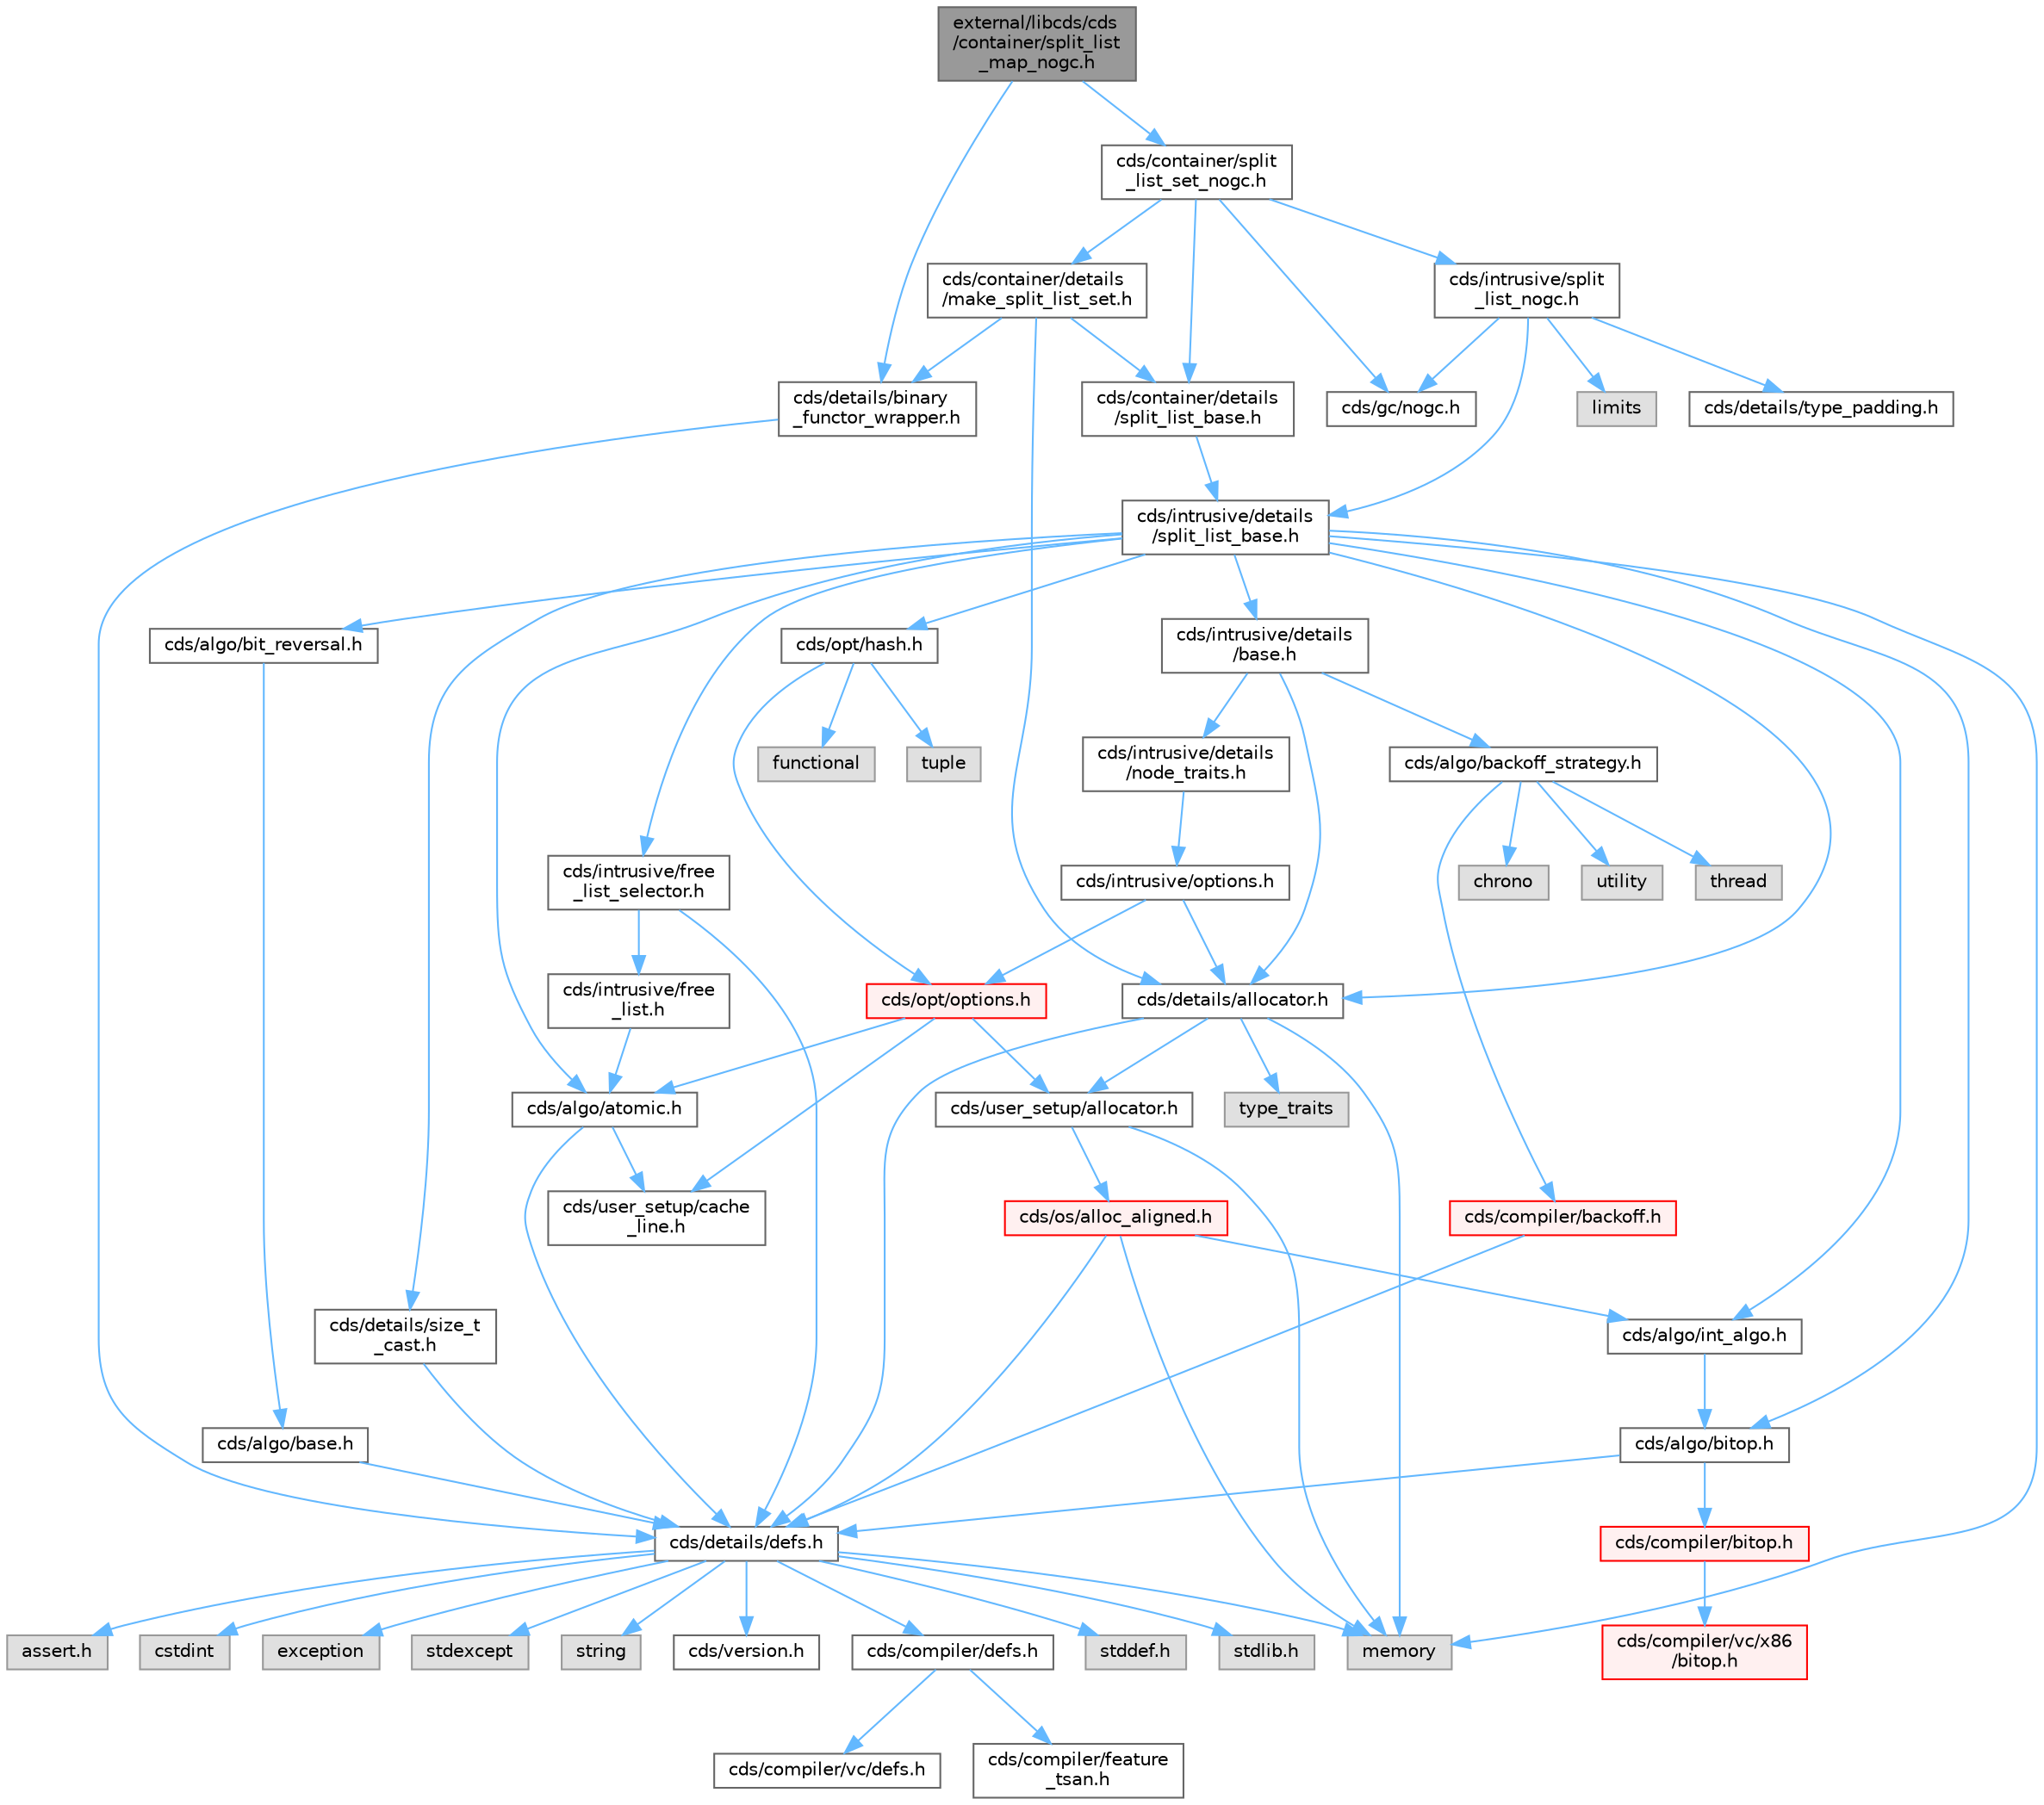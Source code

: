 digraph "external/libcds/cds/container/split_list_map_nogc.h"
{
 // LATEX_PDF_SIZE
  bgcolor="transparent";
  edge [fontname=Helvetica,fontsize=10,labelfontname=Helvetica,labelfontsize=10];
  node [fontname=Helvetica,fontsize=10,shape=box,height=0.2,width=0.4];
  Node1 [id="Node000001",label="external/libcds/cds\l/container/split_list\l_map_nogc.h",height=0.2,width=0.4,color="gray40", fillcolor="grey60", style="filled", fontcolor="black",tooltip=" "];
  Node1 -> Node2 [id="edge76_Node000001_Node000002",color="steelblue1",style="solid",tooltip=" "];
  Node2 [id="Node000002",label="cds/container/split\l_list_set_nogc.h",height=0.2,width=0.4,color="grey40", fillcolor="white", style="filled",URL="$split__list__set__nogc_8h.html",tooltip=" "];
  Node2 -> Node3 [id="edge77_Node000002_Node000003",color="steelblue1",style="solid",tooltip=" "];
  Node3 [id="Node000003",label="cds/intrusive/split\l_list_nogc.h",height=0.2,width=0.4,color="grey40", fillcolor="white", style="filled",URL="$split__list__nogc_8h.html",tooltip=" "];
  Node3 -> Node4 [id="edge78_Node000003_Node000004",color="steelblue1",style="solid",tooltip=" "];
  Node4 [id="Node000004",label="limits",height=0.2,width=0.4,color="grey60", fillcolor="#E0E0E0", style="filled",tooltip=" "];
  Node3 -> Node5 [id="edge79_Node000003_Node000005",color="steelblue1",style="solid",tooltip=" "];
  Node5 [id="Node000005",label="cds/intrusive/details\l/split_list_base.h",height=0.2,width=0.4,color="grey40", fillcolor="white", style="filled",URL="$intrusive_2details_2split__list__base_8h.html",tooltip=" "];
  Node5 -> Node6 [id="edge80_Node000005_Node000006",color="steelblue1",style="solid",tooltip=" "];
  Node6 [id="Node000006",label="cds/intrusive/details\l/base.h",height=0.2,width=0.4,color="grey40", fillcolor="white", style="filled",URL="$external_2libcds_2cds_2intrusive_2details_2base_8h.html",tooltip=" "];
  Node6 -> Node7 [id="edge81_Node000006_Node000007",color="steelblue1",style="solid",tooltip=" "];
  Node7 [id="Node000007",label="cds/intrusive/details\l/node_traits.h",height=0.2,width=0.4,color="grey40", fillcolor="white", style="filled",URL="$node__traits_8h.html",tooltip=" "];
  Node7 -> Node8 [id="edge82_Node000007_Node000008",color="steelblue1",style="solid",tooltip=" "];
  Node8 [id="Node000008",label="cds/intrusive/options.h",height=0.2,width=0.4,color="grey40", fillcolor="white", style="filled",URL="$intrusive_2options_8h.html",tooltip=" "];
  Node8 -> Node9 [id="edge83_Node000008_Node000009",color="steelblue1",style="solid",tooltip=" "];
  Node9 [id="Node000009",label="cds/opt/options.h",height=0.2,width=0.4,color="red", fillcolor="#FFF0F0", style="filled",URL="$opt_2options_8h.html",tooltip=" "];
  Node9 -> Node25 [id="edge84_Node000009_Node000025",color="steelblue1",style="solid",tooltip=" "];
  Node25 [id="Node000025",label="cds/user_setup/allocator.h",height=0.2,width=0.4,color="grey40", fillcolor="white", style="filled",URL="$external_2libcds_2cds_2user__setup_2allocator_8h.html",tooltip="Default implementation of allocator classes."];
  Node25 -> Node20 [id="edge85_Node000025_Node000020",color="steelblue1",style="solid",tooltip=" "];
  Node20 [id="Node000020",label="memory",height=0.2,width=0.4,color="grey60", fillcolor="#E0E0E0", style="filled",tooltip=" "];
  Node25 -> Node26 [id="edge86_Node000025_Node000026",color="steelblue1",style="solid",tooltip=" "];
  Node26 [id="Node000026",label="cds/os/alloc_aligned.h",height=0.2,width=0.4,color="red", fillcolor="#FFF0F0", style="filled",URL="$alloc__aligned_8h.html",tooltip=" "];
  Node26 -> Node12 [id="edge87_Node000026_Node000012",color="steelblue1",style="solid",tooltip=" "];
  Node12 [id="Node000012",label="cds/details/defs.h",height=0.2,width=0.4,color="grey40", fillcolor="white", style="filled",URL="$details_2defs_8h.html",tooltip=" "];
  Node12 -> Node13 [id="edge88_Node000012_Node000013",color="steelblue1",style="solid",tooltip=" "];
  Node13 [id="Node000013",label="stddef.h",height=0.2,width=0.4,color="grey60", fillcolor="#E0E0E0", style="filled",tooltip=" "];
  Node12 -> Node14 [id="edge89_Node000012_Node000014",color="steelblue1",style="solid",tooltip=" "];
  Node14 [id="Node000014",label="stdlib.h",height=0.2,width=0.4,color="grey60", fillcolor="#E0E0E0", style="filled",tooltip=" "];
  Node12 -> Node15 [id="edge90_Node000012_Node000015",color="steelblue1",style="solid",tooltip=" "];
  Node15 [id="Node000015",label="assert.h",height=0.2,width=0.4,color="grey60", fillcolor="#E0E0E0", style="filled",tooltip=" "];
  Node12 -> Node16 [id="edge91_Node000012_Node000016",color="steelblue1",style="solid",tooltip=" "];
  Node16 [id="Node000016",label="cstdint",height=0.2,width=0.4,color="grey60", fillcolor="#E0E0E0", style="filled",tooltip=" "];
  Node12 -> Node17 [id="edge92_Node000012_Node000017",color="steelblue1",style="solid",tooltip=" "];
  Node17 [id="Node000017",label="exception",height=0.2,width=0.4,color="grey60", fillcolor="#E0E0E0", style="filled",tooltip=" "];
  Node12 -> Node18 [id="edge93_Node000012_Node000018",color="steelblue1",style="solid",tooltip=" "];
  Node18 [id="Node000018",label="stdexcept",height=0.2,width=0.4,color="grey60", fillcolor="#E0E0E0", style="filled",tooltip=" "];
  Node12 -> Node19 [id="edge94_Node000012_Node000019",color="steelblue1",style="solid",tooltip=" "];
  Node19 [id="Node000019",label="string",height=0.2,width=0.4,color="grey60", fillcolor="#E0E0E0", style="filled",tooltip=" "];
  Node12 -> Node20 [id="edge95_Node000012_Node000020",color="steelblue1",style="solid",tooltip=" "];
  Node12 -> Node21 [id="edge96_Node000012_Node000021",color="steelblue1",style="solid",tooltip=" "];
  Node21 [id="Node000021",label="cds/version.h",height=0.2,width=0.4,color="grey40", fillcolor="white", style="filled",URL="$external_2libcds_2cds_2version_8h.html",tooltip=" "];
  Node12 -> Node22 [id="edge97_Node000012_Node000022",color="steelblue1",style="solid",tooltip=" "];
  Node22 [id="Node000022",label="cds/compiler/defs.h",height=0.2,width=0.4,color="grey40", fillcolor="white", style="filled",URL="$compiler_2defs_8h.html",tooltip=" "];
  Node22 -> Node23 [id="edge98_Node000022_Node000023",color="steelblue1",style="solid",tooltip=" "];
  Node23 [id="Node000023",label="cds/compiler/vc/defs.h",height=0.2,width=0.4,color="grey40", fillcolor="white", style="filled",URL="$compiler_2vc_2defs_8h.html",tooltip=" "];
  Node22 -> Node24 [id="edge99_Node000022_Node000024",color="steelblue1",style="solid",tooltip=" "];
  Node24 [id="Node000024",label="cds/compiler/feature\l_tsan.h",height=0.2,width=0.4,color="grey40", fillcolor="white", style="filled",URL="$feature__tsan_8h.html",tooltip=" "];
  Node26 -> Node20 [id="edge100_Node000026_Node000020",color="steelblue1",style="solid",tooltip=" "];
  Node26 -> Node30 [id="edge101_Node000026_Node000030",color="steelblue1",style="solid",tooltip=" "];
  Node30 [id="Node000030",label="cds/algo/int_algo.h",height=0.2,width=0.4,color="grey40", fillcolor="white", style="filled",URL="$int__algo_8h.html",tooltip=" "];
  Node30 -> Node31 [id="edge102_Node000030_Node000031",color="steelblue1",style="solid",tooltip=" "];
  Node31 [id="Node000031",label="cds/algo/bitop.h",height=0.2,width=0.4,color="grey40", fillcolor="white", style="filled",URL="$algo_2bitop_8h.html",tooltip=" "];
  Node31 -> Node12 [id="edge103_Node000031_Node000012",color="steelblue1",style="solid",tooltip=" "];
  Node31 -> Node32 [id="edge104_Node000031_Node000032",color="steelblue1",style="solid",tooltip=" "];
  Node32 [id="Node000032",label="cds/compiler/bitop.h",height=0.2,width=0.4,color="red", fillcolor="#FFF0F0", style="filled",URL="$compiler_2bitop_8h.html",tooltip=" "];
  Node32 -> Node33 [id="edge105_Node000032_Node000033",color="steelblue1",style="solid",tooltip=" "];
  Node33 [id="Node000033",label="cds/compiler/vc/x86\l/bitop.h",height=0.2,width=0.4,color="red", fillcolor="#FFF0F0", style="filled",URL="$compiler_2vc_2x86_2bitop_8h.html",tooltip=" "];
  Node9 -> Node40 [id="edge106_Node000009_Node000040",color="steelblue1",style="solid",tooltip=" "];
  Node40 [id="Node000040",label="cds/user_setup/cache\l_line.h",height=0.2,width=0.4,color="grey40", fillcolor="white", style="filled",URL="$cache__line_8h.html",tooltip="Cache-line size definition"];
  Node9 -> Node41 [id="edge107_Node000009_Node000041",color="steelblue1",style="solid",tooltip=" "];
  Node41 [id="Node000041",label="cds/algo/atomic.h",height=0.2,width=0.4,color="grey40", fillcolor="white", style="filled",URL="$external_2libcds_2cds_2algo_2atomic_8h.html",tooltip=" "];
  Node41 -> Node12 [id="edge108_Node000041_Node000012",color="steelblue1",style="solid",tooltip=" "];
  Node41 -> Node40 [id="edge109_Node000041_Node000040",color="steelblue1",style="solid",tooltip=" "];
  Node8 -> Node42 [id="edge110_Node000008_Node000042",color="steelblue1",style="solid",tooltip=" "];
  Node42 [id="Node000042",label="cds/details/allocator.h",height=0.2,width=0.4,color="grey40", fillcolor="white", style="filled",URL="$external_2libcds_2cds_2details_2allocator_8h.html",tooltip=" "];
  Node42 -> Node43 [id="edge111_Node000042_Node000043",color="steelblue1",style="solid",tooltip=" "];
  Node43 [id="Node000043",label="type_traits",height=0.2,width=0.4,color="grey60", fillcolor="#E0E0E0", style="filled",tooltip=" "];
  Node42 -> Node20 [id="edge112_Node000042_Node000020",color="steelblue1",style="solid",tooltip=" "];
  Node42 -> Node12 [id="edge113_Node000042_Node000012",color="steelblue1",style="solid",tooltip=" "];
  Node42 -> Node25 [id="edge114_Node000042_Node000025",color="steelblue1",style="solid",tooltip=" "];
  Node6 -> Node42 [id="edge115_Node000006_Node000042",color="steelblue1",style="solid",tooltip=" "];
  Node6 -> Node44 [id="edge116_Node000006_Node000044",color="steelblue1",style="solid",tooltip=" "];
  Node44 [id="Node000044",label="cds/algo/backoff_strategy.h",height=0.2,width=0.4,color="grey40", fillcolor="white", style="filled",URL="$backoff__strategy_8h.html",tooltip=" "];
  Node44 -> Node39 [id="edge117_Node000044_Node000039",color="steelblue1",style="solid",tooltip=" "];
  Node39 [id="Node000039",label="utility",height=0.2,width=0.4,color="grey60", fillcolor="#E0E0E0", style="filled",tooltip=" "];
  Node44 -> Node35 [id="edge118_Node000044_Node000035",color="steelblue1",style="solid",tooltip=" "];
  Node35 [id="Node000035",label="thread",height=0.2,width=0.4,color="grey60", fillcolor="#E0E0E0", style="filled",tooltip=" "];
  Node44 -> Node45 [id="edge119_Node000044_Node000045",color="steelblue1",style="solid",tooltip=" "];
  Node45 [id="Node000045",label="chrono",height=0.2,width=0.4,color="grey60", fillcolor="#E0E0E0", style="filled",tooltip=" "];
  Node44 -> Node46 [id="edge120_Node000044_Node000046",color="steelblue1",style="solid",tooltip=" "];
  Node46 [id="Node000046",label="cds/compiler/backoff.h",height=0.2,width=0.4,color="red", fillcolor="#FFF0F0", style="filled",URL="$backoff_8h.html",tooltip=" "];
  Node46 -> Node12 [id="edge121_Node000046_Node000012",color="steelblue1",style="solid",tooltip=" "];
  Node5 -> Node41 [id="edge122_Node000005_Node000041",color="steelblue1",style="solid",tooltip=" "];
  Node5 -> Node48 [id="edge123_Node000005_Node000048",color="steelblue1",style="solid",tooltip=" "];
  Node48 [id="Node000048",label="cds/algo/bit_reversal.h",height=0.2,width=0.4,color="grey40", fillcolor="white", style="filled",URL="$bit__reversal_8h.html",tooltip=" "];
  Node48 -> Node49 [id="edge124_Node000048_Node000049",color="steelblue1",style="solid",tooltip=" "];
  Node49 [id="Node000049",label="cds/algo/base.h",height=0.2,width=0.4,color="grey40", fillcolor="white", style="filled",URL="$external_2libcds_2cds_2algo_2base_8h.html",tooltip=" "];
  Node49 -> Node12 [id="edge125_Node000049_Node000012",color="steelblue1",style="solid",tooltip=" "];
  Node5 -> Node42 [id="edge126_Node000005_Node000042",color="steelblue1",style="solid",tooltip=" "];
  Node5 -> Node30 [id="edge127_Node000005_Node000030",color="steelblue1",style="solid",tooltip=" "];
  Node5 -> Node31 [id="edge128_Node000005_Node000031",color="steelblue1",style="solid",tooltip=" "];
  Node5 -> Node50 [id="edge129_Node000005_Node000050",color="steelblue1",style="solid",tooltip=" "];
  Node50 [id="Node000050",label="cds/opt/hash.h",height=0.2,width=0.4,color="grey40", fillcolor="white", style="filled",URL="$external_2libcds_2cds_2opt_2hash_8h.html",tooltip=" "];
  Node50 -> Node51 [id="edge130_Node000050_Node000051",color="steelblue1",style="solid",tooltip=" "];
  Node51 [id="Node000051",label="tuple",height=0.2,width=0.4,color="grey60", fillcolor="#E0E0E0", style="filled",tooltip=" "];
  Node50 -> Node52 [id="edge131_Node000050_Node000052",color="steelblue1",style="solid",tooltip=" "];
  Node52 [id="Node000052",label="functional",height=0.2,width=0.4,color="grey60", fillcolor="#E0E0E0", style="filled",tooltip=" "];
  Node50 -> Node9 [id="edge132_Node000050_Node000009",color="steelblue1",style="solid",tooltip=" "];
  Node5 -> Node53 [id="edge133_Node000005_Node000053",color="steelblue1",style="solid",tooltip=" "];
  Node53 [id="Node000053",label="cds/intrusive/free\l_list_selector.h",height=0.2,width=0.4,color="grey40", fillcolor="white", style="filled",URL="$free__list__selector_8h.html",tooltip=" "];
  Node53 -> Node12 [id="edge134_Node000053_Node000012",color="steelblue1",style="solid",tooltip=" "];
  Node53 -> Node54 [id="edge135_Node000053_Node000054",color="steelblue1",style="solid",tooltip=" "];
  Node54 [id="Node000054",label="cds/intrusive/free\l_list.h",height=0.2,width=0.4,color="grey40", fillcolor="white", style="filled",URL="$free__list_8h.html",tooltip=" "];
  Node54 -> Node41 [id="edge136_Node000054_Node000041",color="steelblue1",style="solid",tooltip=" "];
  Node5 -> Node55 [id="edge137_Node000005_Node000055",color="steelblue1",style="solid",tooltip=" "];
  Node55 [id="Node000055",label="cds/details/size_t\l_cast.h",height=0.2,width=0.4,color="grey40", fillcolor="white", style="filled",URL="$size__t__cast_8h.html",tooltip=" "];
  Node55 -> Node12 [id="edge138_Node000055_Node000012",color="steelblue1",style="solid",tooltip=" "];
  Node5 -> Node20 [id="edge139_Node000005_Node000020",color="steelblue1",style="solid",tooltip=" "];
  Node3 -> Node56 [id="edge140_Node000003_Node000056",color="steelblue1",style="solid",tooltip=" "];
  Node56 [id="Node000056",label="cds/gc/nogc.h",height=0.2,width=0.4,color="grey40", fillcolor="white", style="filled",URL="$nogc_8h.html",tooltip=" "];
  Node3 -> Node57 [id="edge141_Node000003_Node000057",color="steelblue1",style="solid",tooltip=" "];
  Node57 [id="Node000057",label="cds/details/type_padding.h",height=0.2,width=0.4,color="grey40", fillcolor="white", style="filled",URL="$type__padding_8h.html",tooltip=" "];
  Node2 -> Node58 [id="edge142_Node000002_Node000058",color="steelblue1",style="solid",tooltip=" "];
  Node58 [id="Node000058",label="cds/container/details\l/split_list_base.h",height=0.2,width=0.4,color="grey40", fillcolor="white", style="filled",URL="$container_2details_2split__list__base_8h.html",tooltip=" "];
  Node58 -> Node5 [id="edge143_Node000058_Node000005",color="steelblue1",style="solid",tooltip=" "];
  Node2 -> Node56 [id="edge144_Node000002_Node000056",color="steelblue1",style="solid",tooltip=" "];
  Node2 -> Node59 [id="edge145_Node000002_Node000059",color="steelblue1",style="solid",tooltip=" "];
  Node59 [id="Node000059",label="cds/container/details\l/make_split_list_set.h",height=0.2,width=0.4,color="grey40", fillcolor="white", style="filled",URL="$make__split__list__set_8h.html",tooltip=" "];
  Node59 -> Node58 [id="edge146_Node000059_Node000058",color="steelblue1",style="solid",tooltip=" "];
  Node59 -> Node42 [id="edge147_Node000059_Node000042",color="steelblue1",style="solid",tooltip=" "];
  Node59 -> Node60 [id="edge148_Node000059_Node000060",color="steelblue1",style="solid",tooltip=" "];
  Node60 [id="Node000060",label="cds/details/binary\l_functor_wrapper.h",height=0.2,width=0.4,color="grey40", fillcolor="white", style="filled",URL="$binary__functor__wrapper_8h.html",tooltip=" "];
  Node60 -> Node12 [id="edge149_Node000060_Node000012",color="steelblue1",style="solid",tooltip=" "];
  Node1 -> Node60 [id="edge150_Node000001_Node000060",color="steelblue1",style="solid",tooltip=" "];
}
